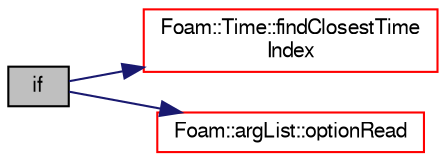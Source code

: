 digraph "if"
{
  bgcolor="transparent";
  edge [fontname="FreeSans",fontsize="10",labelfontname="FreeSans",labelfontsize="10"];
  node [fontname="FreeSans",fontsize="10",shape=record];
  rankdir="LR";
  Node0 [label="if",height=0.2,width=0.4,color="black", fillcolor="grey75", style="filled", fontcolor="black"];
  Node0 -> Node1 [color="midnightblue",fontsize="10",style="solid",fontname="FreeSans"];
  Node1 [label="Foam::Time::findClosestTime\lIndex",height=0.2,width=0.4,color="red",URL="$a26350.html#af59af812b304471a8f5b75eda1a1317c",tooltip="Search instantList for the time index closest to the given time. "];
  Node0 -> Node76 [color="midnightblue",fontsize="10",style="solid",fontname="FreeSans"];
  Node76 [label="Foam::argList::optionRead",height=0.2,width=0.4,color="red",URL="$a26662.html#a3e696ffd569b62d668e4621bad4e67ea",tooltip="Read a value from the named option. "];
}
